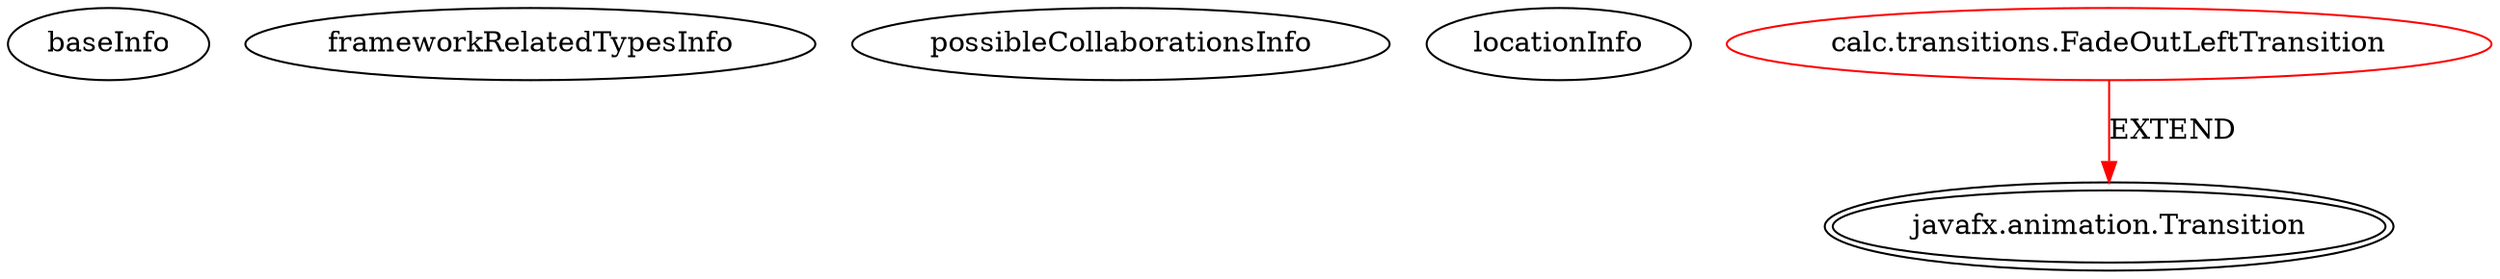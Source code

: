 digraph {
baseInfo[graphId=4766,category="extension_graph",isAnonymous=false,possibleRelation=false]
frameworkRelatedTypesInfo[0="javafx.animation.Transition"]
possibleCollaborationsInfo[]
locationInfo[projectName="witmicko-CalculatorFx",filePath="/witmicko-CalculatorFx/CalculatorFx-master/src/calc/transitions/FadeOutLeftTransition.java",contextSignature="FadeOutLeftTransition",graphId="4766"]
0[label="calc.transitions.FadeOutLeftTransition",vertexType="ROOT_CLIENT_CLASS_DECLARATION",isFrameworkType=false,color=red]
1[label="javafx.animation.Transition",vertexType="FRAMEWORK_CLASS_TYPE",isFrameworkType=true,peripheries=2]
0->1[label="EXTEND",color=red]
}
